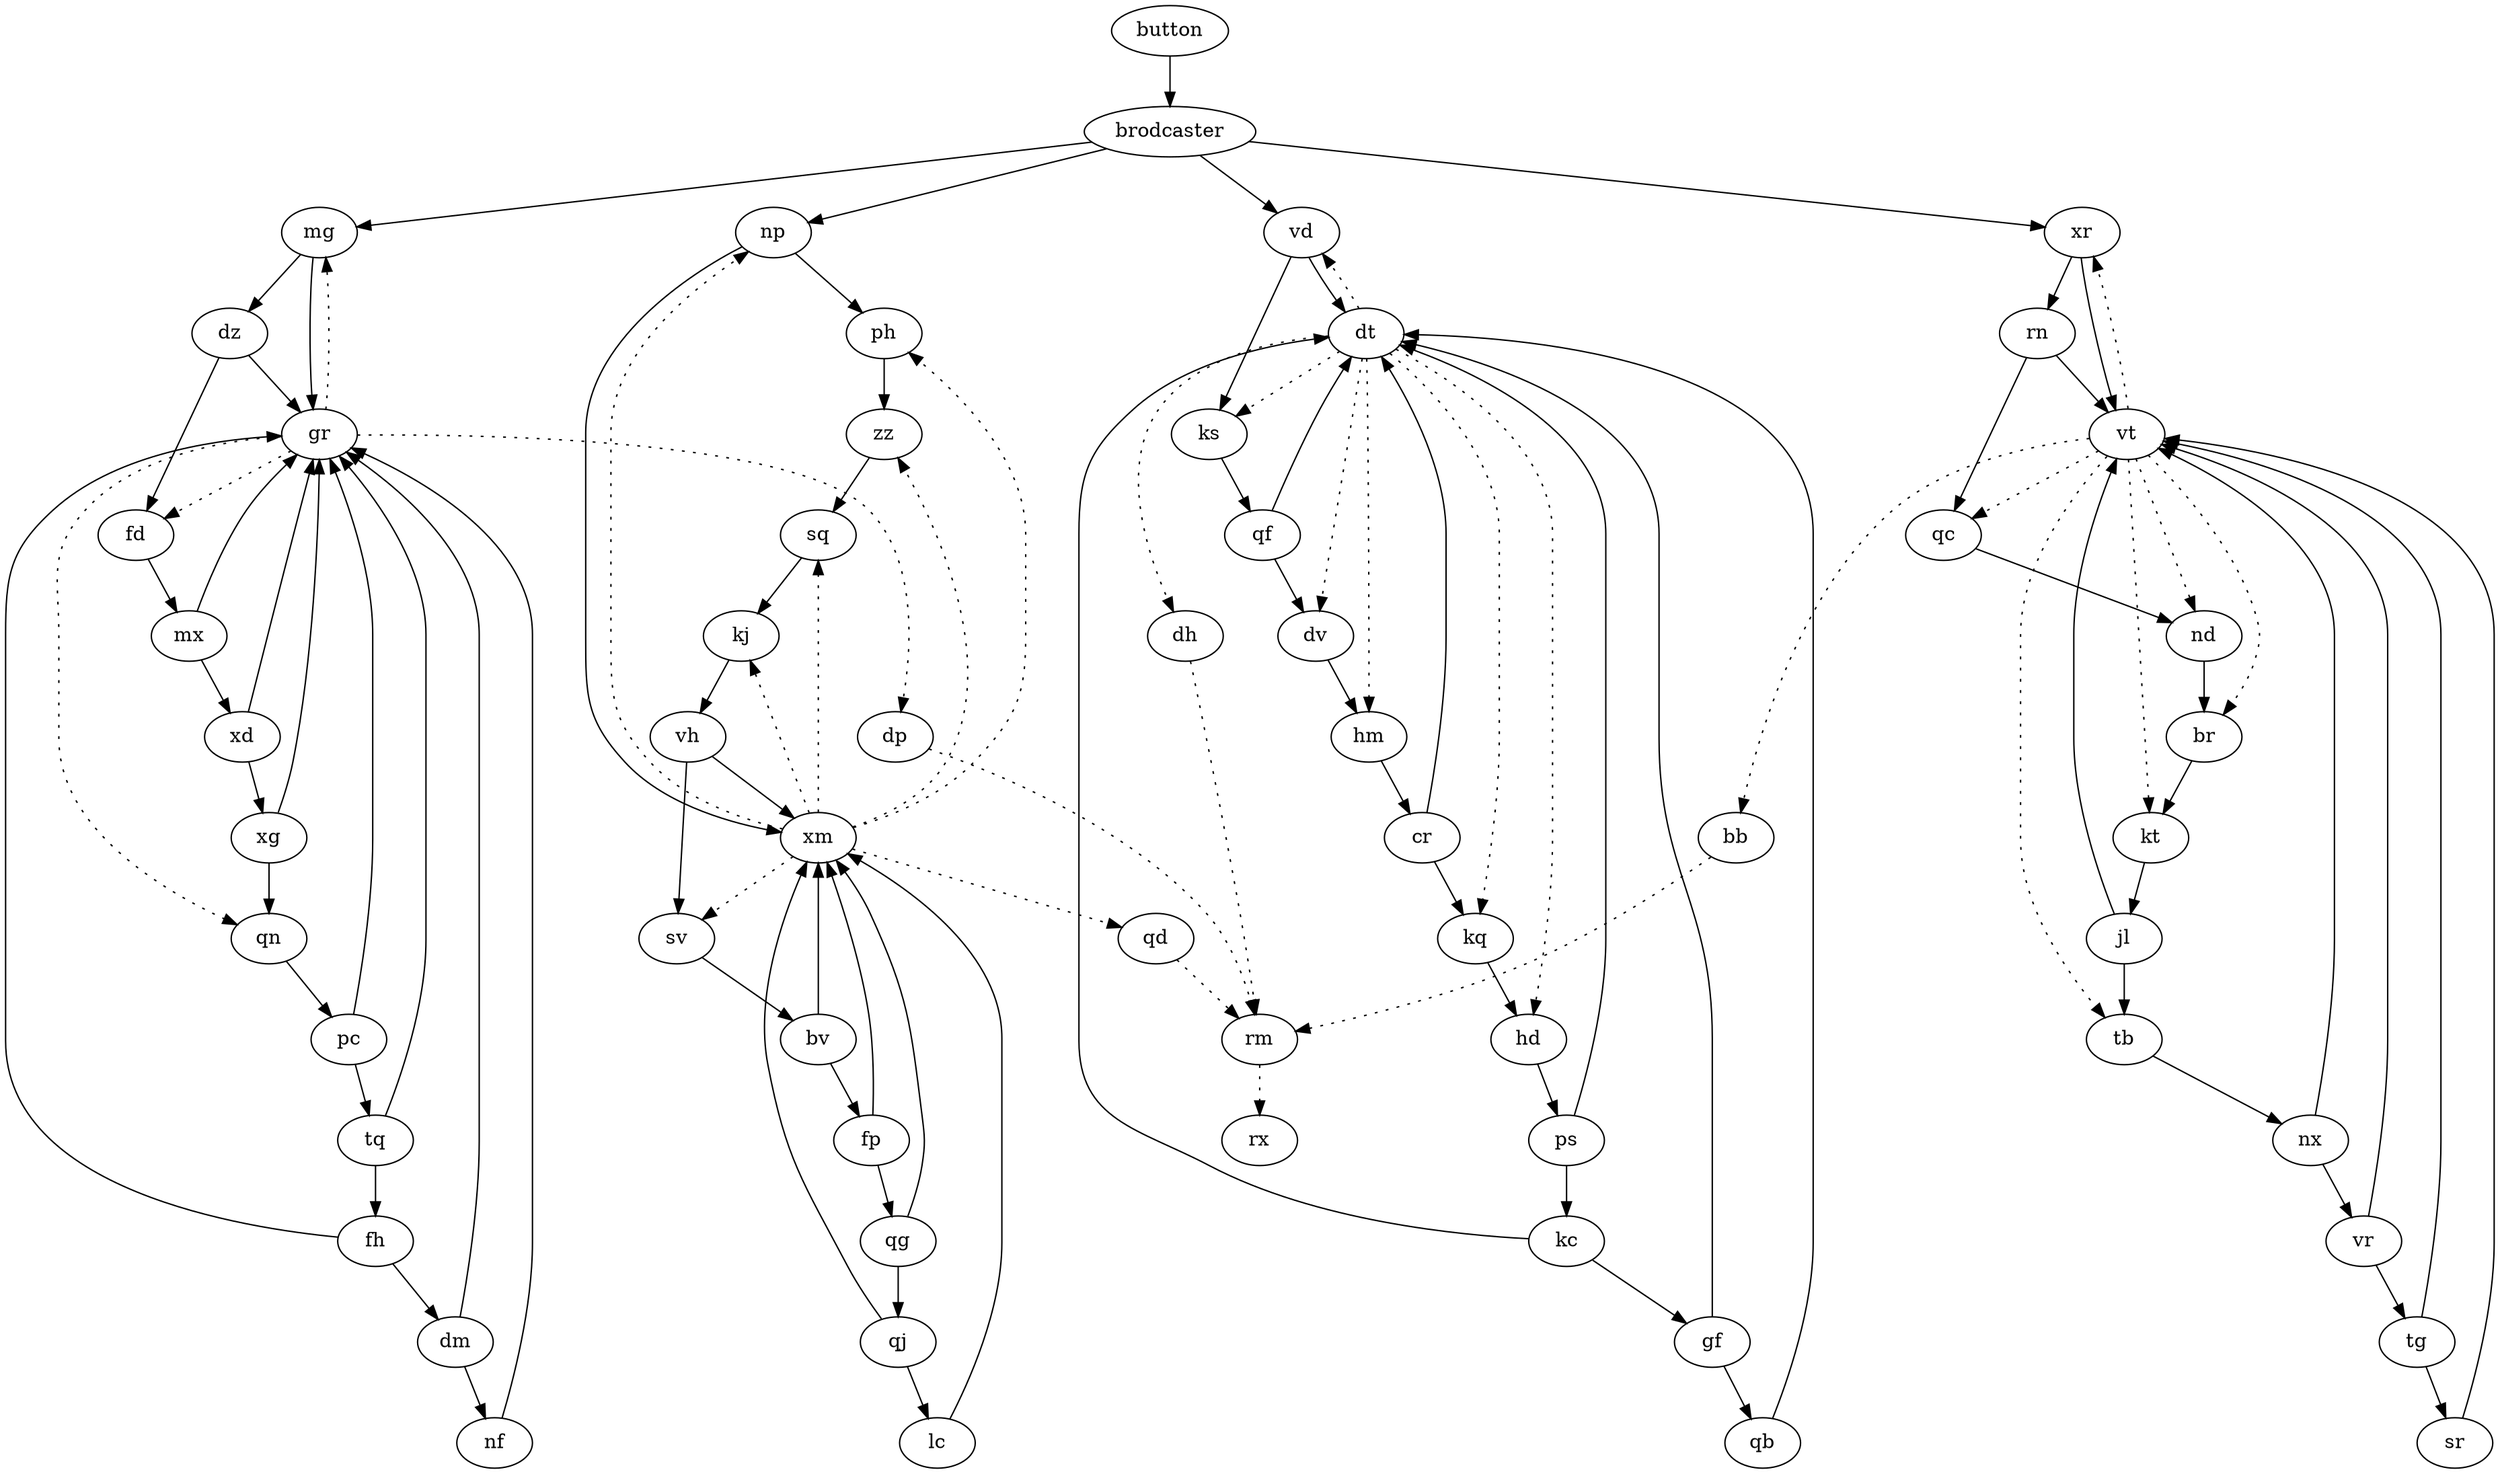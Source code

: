 digraph G {
  button -> brodcaster;
  brodcaster -> mg;
  brodcaster -> np;
  brodcaster -> vd;
  brodcaster -> xr;
  ph -> zz;
  gr -> dp [style=dotted];
  gr -> fd [style=dotted];
  gr -> mg [style=dotted];
  gr -> qn [style=dotted];
  np -> ph;
  np -> xm;
  sv -> bv;
  bb -> rm [style=dotted];
  nx -> vr;
  nx -> vt;
  dt -> dh [style=dotted];
  dt -> dv [style=dotted];
  dt -> hd [style=dotted];
  dt -> hm [style=dotted];
  dt -> kq [style=dotted];
  dt -> ks [style=dotted];
  dt -> vd [style=dotted];
  qd -> rm [style=dotted];
  bv -> fp;
  bv -> xm;
  nd -> br;
  jl -> tb;
  jl -> vt;
  rn -> qc;
  rn -> vt;
  vr -> tg;
  vr -> vt;
  dv -> hm;
  vh -> sv;
  vh -> xm;
  zz -> sq;
  lc -> xm;
  sr -> vt;
  vt -> bb [style=dotted];
  vt -> br [style=dotted];
  vt -> kt [style=dotted];
  vt -> nd [style=dotted];
  vt -> qc [style=dotted];
  vt -> tb [style=dotted];
  vt -> xr [style=dotted];
  dz -> fd;
  dz -> gr;
  hm -> cr;
  mx -> gr;
  mx -> xd;
  tb -> nx;
  kc -> dt;
  kc -> gf;
  fp -> qg;
  fp -> xm;
  fh -> dm;
  fh -> gr;
  dm -> gr;
  dm -> nf;
  mg -> dz;
  mg -> gr;
  gf -> dt;
  gf -> qb;
  tq -> fh;
  tq -> gr;
  qg -> qj;
  qg -> xm;
  xm -> kj [style=dotted];
  xm -> np [style=dotted];
  xm -> ph [style=dotted];
  xm -> qd [style=dotted];
  xm -> sq [style=dotted];
  xm -> sv [style=dotted];
  xm -> zz [style=dotted];
  kq -> hd;
  cr -> dt;
  cr -> kq;
  dp -> rm [style=dotted];
  xd -> gr;
  xd -> xg;
  sq -> kj;
  dh -> rm [style=dotted];
  kj -> vh;
  nf -> gr;
  br -> kt;
  qf -> dt;
  qf -> dv;
  tg -> sr;
  tg -> vt;
  qb -> dt;
  vd -> dt;
  vd -> ks;
  xr -> rn;
  xr -> vt;
  qc -> nd;
  rm -> rx [style=dotted];
  ps -> dt;
  ps -> kc;
  ks -> qf;
  fd -> mx;
  qj -> lc;
  qj -> xm;
  pc -> gr;
  pc -> tq;
  xg -> gr;
  xg -> qn;
  qn -> pc;
  kt -> jl;
  hd -> ps;
}
